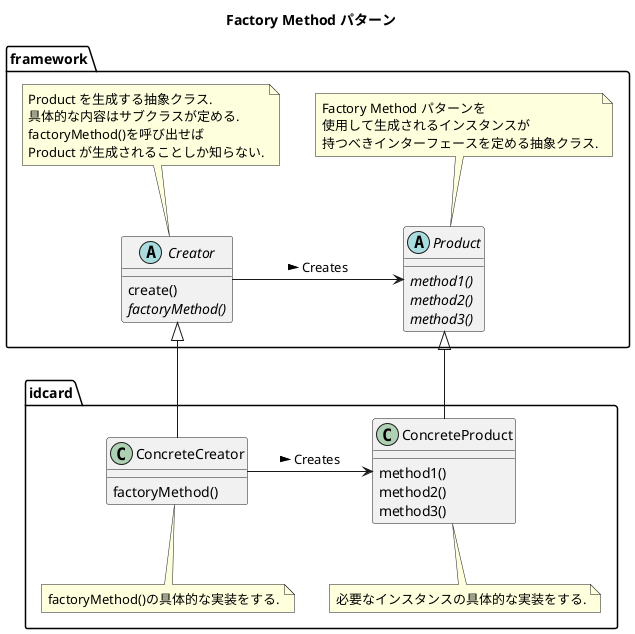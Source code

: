 @startuml

title Factory Method パターン

'フレームワーク
package framework {
    abstract class Creator {
        create()
        {abstract} factoryMethod()
    }
    note top of Creator
        Product を生成する抽象クラス.
        具体的な内容はサブクラスが定める.
        factoryMethod()を呼び出せば
        Product が生成されることしか知らない.
    end note

    abstract class Product {
        {abstract} method1()
        {abstract} method2()
        {abstract} method3()
    }
    note top of Product
        Factory Method パターンを
        使用して生成されるインスタンスが
        持つべきインターフェースを定める抽象クラス.
    end note
}

'具体的な肉付け
package idcard {
    class ConcreteCreator {
        factoryMethod()
    }
    note bottom of ConcreteCreator
        factoryMethod()の具体的な実装をする.
    end note

    class ConcreteProduct {
        method1()
        method2()
        method3()
    }
    note bottom of ConcreteProduct
        必要なインスタンスの具体的な実装をする.
    end note
}

Creator -> Product: Creates >
Product <|-- ConcreteProduct
Creator <|-- ConcreteCreator
ConcreteCreator -> ConcreteProduct: Creates >


@enduml